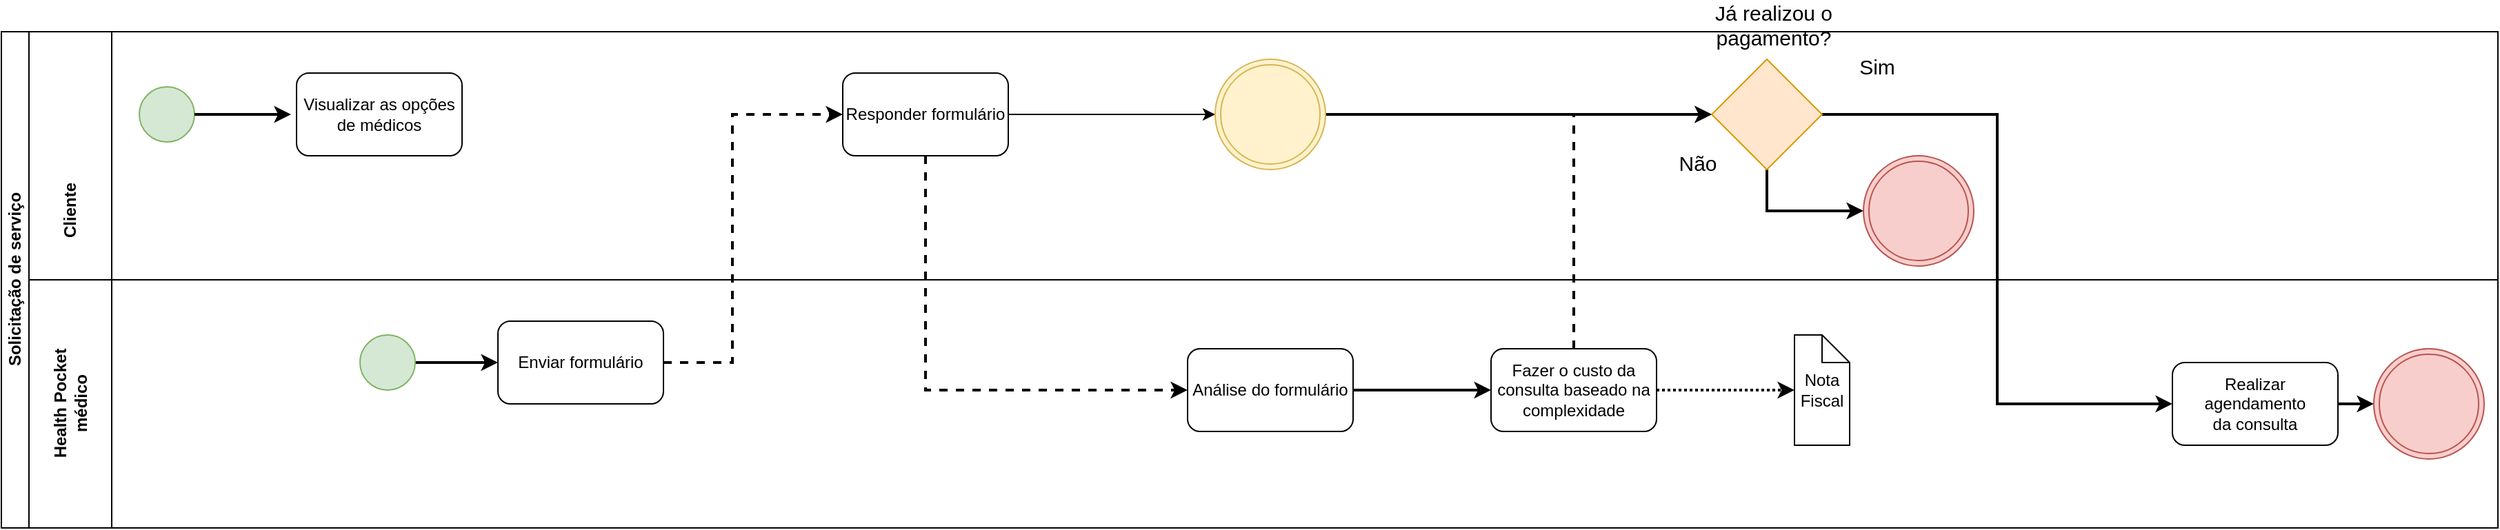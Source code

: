 <mxfile version="24.0.1" type="github">
  <diagram id="prtHgNgQTEPvFCAcTncT" name="Page-1">
    <mxGraphModel dx="2200" dy="1170" grid="1" gridSize="10" guides="1" tooltips="1" connect="1" arrows="1" fold="1" page="1" pageScale="1" pageWidth="827" pageHeight="1169" math="0" shadow="0">
      <root>
        <mxCell id="0" />
        <mxCell id="1" parent="0" />
        <mxCell id="dNxyNK7c78bLwvsdeMH5-19" value="Solicitação de serviço" style="swimlane;html=1;childLayout=stackLayout;resizeParent=1;resizeParentMax=0;horizontal=0;startSize=20;horizontalStack=0;" parent="1" vertex="1">
          <mxGeometry x="80" y="120" width="1810" height="360" as="geometry" />
        </mxCell>
        <mxCell id="dNxyNK7c78bLwvsdeMH5-35" style="edgeStyle=orthogonalEdgeStyle;rounded=0;orthogonalLoop=1;jettySize=auto;html=1;endArrow=classic;endFill=1;" parent="dNxyNK7c78bLwvsdeMH5-19" edge="1">
          <mxGeometry relative="1" as="geometry">
            <mxPoint x="300" y="200" as="sourcePoint" />
            <mxPoint x="300" y="200" as="targetPoint" />
          </mxGeometry>
        </mxCell>
        <mxCell id="dNxyNK7c78bLwvsdeMH5-20" value="&amp;nbsp; &amp;nbsp; &amp;nbsp; &amp;nbsp; &amp;nbsp; &amp;nbsp; &amp;nbsp; &amp;nbsp; &amp;nbsp; &amp;nbsp; &amp;nbsp; &amp;nbsp; &amp;nbsp; &amp;nbsp; &amp;nbsp; Cliente" style="swimlane;html=1;startSize=60;horizontal=0;" parent="dNxyNK7c78bLwvsdeMH5-19" vertex="1">
          <mxGeometry x="20" width="1790" height="360" as="geometry">
            <mxRectangle x="20" width="820" height="60" as="alternateBounds" />
          </mxGeometry>
        </mxCell>
        <mxCell id="dNxyNK7c78bLwvsdeMH5-23" value="" style="ellipse;whiteSpace=wrap;html=1;fillColor=#d5e8d4;strokeColor=#82b366;" parent="dNxyNK7c78bLwvsdeMH5-20" vertex="1">
          <mxGeometry x="80" y="40" width="40" height="40" as="geometry" />
        </mxCell>
        <mxCell id="-1qxihPrmVjvP6yf5FIc-2" value="" style="endArrow=classic;html=1;rounded=0;strokeWidth=2;" parent="dNxyNK7c78bLwvsdeMH5-20" edge="1">
          <mxGeometry width="50" height="50" relative="1" as="geometry">
            <mxPoint x="120" y="60" as="sourcePoint" />
            <mxPoint x="190" y="60" as="targetPoint" />
          </mxGeometry>
        </mxCell>
        <mxCell id="-1qxihPrmVjvP6yf5FIc-4" value="Visualizar as opções de médicos" style="rounded=1;whiteSpace=wrap;html=1;" parent="dNxyNK7c78bLwvsdeMH5-20" vertex="1">
          <mxGeometry x="194" y="30" width="120" height="60" as="geometry" />
        </mxCell>
        <mxCell id="dNxyNK7c78bLwvsdeMH5-22" value="Health Pocket&lt;br&gt;médico" style="swimlane;html=1;startSize=60;horizontal=0;" parent="dNxyNK7c78bLwvsdeMH5-20" vertex="1">
          <mxGeometry y="180" width="1790" height="180" as="geometry" />
        </mxCell>
        <mxCell id="-1qxihPrmVjvP6yf5FIc-9" style="edgeStyle=orthogonalEdgeStyle;rounded=0;orthogonalLoop=1;jettySize=auto;html=1;exitX=1;exitY=0.5;exitDx=0;exitDy=0;strokeWidth=2;" parent="dNxyNK7c78bLwvsdeMH5-22" source="-1qxihPrmVjvP6yf5FIc-7" edge="1">
          <mxGeometry relative="1" as="geometry">
            <mxPoint x="340" y="60" as="targetPoint" />
          </mxGeometry>
        </mxCell>
        <mxCell id="-1qxihPrmVjvP6yf5FIc-7" value="" style="ellipse;whiteSpace=wrap;html=1;fillColor=#d5e8d4;strokeColor=#82b366;" parent="dNxyNK7c78bLwvsdeMH5-22" vertex="1">
          <mxGeometry x="240" y="40" width="40" height="40" as="geometry" />
        </mxCell>
        <mxCell id="vIxtmWt3vzxnquXUV1y1-1" value="Enviar formulário" style="rounded=1;whiteSpace=wrap;html=1;" parent="dNxyNK7c78bLwvsdeMH5-22" vertex="1">
          <mxGeometry x="340" y="30" width="120" height="60" as="geometry" />
        </mxCell>
        <mxCell id="vIxtmWt3vzxnquXUV1y1-7" value="" style="endArrow=classic;html=1;rounded=0;dashed=1;strokeWidth=2;entryX=0;entryY=0.5;entryDx=0;entryDy=0;" parent="dNxyNK7c78bLwvsdeMH5-22" edge="1" target="vIxtmWt3vzxnquXUV1y1-8">
          <mxGeometry width="50" height="50" relative="1" as="geometry">
            <mxPoint x="460" y="60" as="sourcePoint" />
            <mxPoint x="590" y="-60" as="targetPoint" />
            <Array as="points">
              <mxPoint x="510" y="60" />
              <mxPoint x="510" y="-120" />
            </Array>
          </mxGeometry>
        </mxCell>
        <mxCell id="YtiVeB5exMfAWvr9w6Cw-2" style="edgeStyle=orthogonalEdgeStyle;rounded=0;orthogonalLoop=1;jettySize=auto;html=1;exitX=1;exitY=0.5;exitDx=0;exitDy=0;strokeWidth=2;" edge="1" parent="dNxyNK7c78bLwvsdeMH5-22" source="vIxtmWt3vzxnquXUV1y1-11">
          <mxGeometry relative="1" as="geometry">
            <mxPoint x="1060" y="80" as="targetPoint" />
          </mxGeometry>
        </mxCell>
        <mxCell id="vIxtmWt3vzxnquXUV1y1-11" value="Análise do formulário" style="rounded=1;whiteSpace=wrap;html=1;" parent="dNxyNK7c78bLwvsdeMH5-22" vertex="1">
          <mxGeometry x="840" y="50" width="120" height="60" as="geometry" />
        </mxCell>
        <mxCell id="YtiVeB5exMfAWvr9w6Cw-4" style="edgeStyle=orthogonalEdgeStyle;rounded=0;orthogonalLoop=1;jettySize=auto;html=1;exitX=1;exitY=0.5;exitDx=0;exitDy=0;dashed=1;dashPattern=1 1;strokeWidth=2;jumpSize=24;" edge="1" parent="dNxyNK7c78bLwvsdeMH5-22" source="YtiVeB5exMfAWvr9w6Cw-3">
          <mxGeometry relative="1" as="geometry">
            <mxPoint x="1280" y="80" as="targetPoint" />
          </mxGeometry>
        </mxCell>
        <mxCell id="YtiVeB5exMfAWvr9w6Cw-3" value="Fazer o custo da consulta baseado na complexidade" style="rounded=1;whiteSpace=wrap;html=1;" vertex="1" parent="dNxyNK7c78bLwvsdeMH5-22">
          <mxGeometry x="1060" y="50" width="120" height="60" as="geometry" />
        </mxCell>
        <mxCell id="YtiVeB5exMfAWvr9w6Cw-8" value="Nota Fiscal" style="shape=note;size=20;whiteSpace=wrap;html=1;" vertex="1" parent="dNxyNK7c78bLwvsdeMH5-22">
          <mxGeometry x="1280" y="40" width="40" height="80" as="geometry" />
        </mxCell>
        <mxCell id="YtiVeB5exMfAWvr9w6Cw-26" style="edgeStyle=orthogonalEdgeStyle;rounded=0;orthogonalLoop=1;jettySize=auto;html=1;exitX=1;exitY=0.5;exitDx=0;exitDy=0;strokeWidth=2;" edge="1" parent="dNxyNK7c78bLwvsdeMH5-22" source="YtiVeB5exMfAWvr9w6Cw-24">
          <mxGeometry relative="1" as="geometry">
            <mxPoint x="1700" y="90.037" as="targetPoint" />
          </mxGeometry>
        </mxCell>
        <mxCell id="YtiVeB5exMfAWvr9w6Cw-24" value="Realizar agendamento&lt;div&gt;da consulta&lt;/div&gt;" style="rounded=1;whiteSpace=wrap;html=1;" vertex="1" parent="dNxyNK7c78bLwvsdeMH5-22">
          <mxGeometry x="1554" y="60" width="120" height="60" as="geometry" />
        </mxCell>
        <mxCell id="YtiVeB5exMfAWvr9w6Cw-27" value="" style="ellipse;shape=doubleEllipse;whiteSpace=wrap;html=1;aspect=fixed;fillColor=#f8cecc;strokeColor=#b85450;" vertex="1" parent="dNxyNK7c78bLwvsdeMH5-22">
          <mxGeometry x="1700" y="50" width="80" height="80" as="geometry" />
        </mxCell>
        <mxCell id="YtiVeB5exMfAWvr9w6Cw-9" style="edgeStyle=orthogonalEdgeStyle;rounded=0;orthogonalLoop=1;jettySize=auto;html=1;exitX=0.5;exitY=1;exitDx=0;exitDy=0;entryX=0;entryY=0.5;entryDx=0;entryDy=0;dashed=1;strokeWidth=2;" edge="1" parent="dNxyNK7c78bLwvsdeMH5-20" source="vIxtmWt3vzxnquXUV1y1-8" target="vIxtmWt3vzxnquXUV1y1-11">
          <mxGeometry relative="1" as="geometry" />
        </mxCell>
        <mxCell id="YtiVeB5exMfAWvr9w6Cw-12" style="edgeStyle=orthogonalEdgeStyle;rounded=0;orthogonalLoop=1;jettySize=auto;html=1;exitX=1;exitY=0.5;exitDx=0;exitDy=0;entryX=0;entryY=0.5;entryDx=0;entryDy=0;" edge="1" parent="dNxyNK7c78bLwvsdeMH5-20" source="vIxtmWt3vzxnquXUV1y1-8" target="YtiVeB5exMfAWvr9w6Cw-11">
          <mxGeometry relative="1" as="geometry" />
        </mxCell>
        <mxCell id="vIxtmWt3vzxnquXUV1y1-8" value="Responder formulário" style="rounded=1;whiteSpace=wrap;html=1;" parent="dNxyNK7c78bLwvsdeMH5-20" vertex="1">
          <mxGeometry x="590" y="30" width="120" height="60" as="geometry" />
        </mxCell>
        <mxCell id="YtiVeB5exMfAWvr9w6Cw-16" style="edgeStyle=orthogonalEdgeStyle;rounded=0;orthogonalLoop=1;jettySize=auto;html=1;exitX=1;exitY=0.5;exitDx=0;exitDy=0;entryX=0;entryY=0.5;entryDx=0;entryDy=0;strokeWidth=2;" edge="1" parent="dNxyNK7c78bLwvsdeMH5-20" source="YtiVeB5exMfAWvr9w6Cw-11" target="YtiVeB5exMfAWvr9w6Cw-14">
          <mxGeometry relative="1" as="geometry" />
        </mxCell>
        <mxCell id="YtiVeB5exMfAWvr9w6Cw-11" value="" style="ellipse;shape=doubleEllipse;whiteSpace=wrap;html=1;aspect=fixed;fillColor=#fff2cc;strokeColor=#d6b656;" vertex="1" parent="dNxyNK7c78bLwvsdeMH5-20">
          <mxGeometry x="860" y="20" width="80" height="80" as="geometry" />
        </mxCell>
        <mxCell id="YtiVeB5exMfAWvr9w6Cw-20" style="edgeStyle=orthogonalEdgeStyle;rounded=0;orthogonalLoop=1;jettySize=auto;html=1;exitX=0.5;exitY=1;exitDx=0;exitDy=0;entryX=0;entryY=0.5;entryDx=0;entryDy=0;strokeWidth=2;" edge="1" parent="dNxyNK7c78bLwvsdeMH5-20" source="YtiVeB5exMfAWvr9w6Cw-14" target="YtiVeB5exMfAWvr9w6Cw-19">
          <mxGeometry relative="1" as="geometry" />
        </mxCell>
        <mxCell id="YtiVeB5exMfAWvr9w6Cw-25" style="edgeStyle=orthogonalEdgeStyle;rounded=0;orthogonalLoop=1;jettySize=auto;html=1;exitX=1;exitY=0.5;exitDx=0;exitDy=0;entryX=0;entryY=0.5;entryDx=0;entryDy=0;strokeWidth=2;" edge="1" parent="dNxyNK7c78bLwvsdeMH5-20" source="YtiVeB5exMfAWvr9w6Cw-14" target="YtiVeB5exMfAWvr9w6Cw-24">
          <mxGeometry relative="1" as="geometry" />
        </mxCell>
        <mxCell id="YtiVeB5exMfAWvr9w6Cw-14" value="" style="rhombus;whiteSpace=wrap;html=1;fillColor=#ffe6cc;strokeColor=#d79b00;" vertex="1" parent="dNxyNK7c78bLwvsdeMH5-20">
          <mxGeometry x="1220" y="20" width="80" height="80" as="geometry" />
        </mxCell>
        <mxCell id="YtiVeB5exMfAWvr9w6Cw-15" style="edgeStyle=orthogonalEdgeStyle;rounded=0;orthogonalLoop=1;jettySize=auto;html=1;exitX=0.5;exitY=0;exitDx=0;exitDy=0;entryX=0;entryY=0.5;entryDx=0;entryDy=0;dashed=1;strokeWidth=2;" edge="1" parent="dNxyNK7c78bLwvsdeMH5-20" source="YtiVeB5exMfAWvr9w6Cw-3" target="YtiVeB5exMfAWvr9w6Cw-14">
          <mxGeometry relative="1" as="geometry" />
        </mxCell>
        <mxCell id="YtiVeB5exMfAWvr9w6Cw-19" value="" style="ellipse;shape=doubleEllipse;whiteSpace=wrap;html=1;aspect=fixed;fillColor=#f8cecc;strokeColor=#b85450;" vertex="1" parent="dNxyNK7c78bLwvsdeMH5-20">
          <mxGeometry x="1330" y="90" width="80" height="80" as="geometry" />
        </mxCell>
        <mxCell id="YtiVeB5exMfAWvr9w6Cw-22" value="&lt;font style=&quot;font-size: 15px;&quot;&gt;Não&lt;/font&gt;" style="text;html=1;align=center;verticalAlign=middle;whiteSpace=wrap;rounded=0;" vertex="1" parent="dNxyNK7c78bLwvsdeMH5-20">
          <mxGeometry x="1180" y="80" width="60" height="30" as="geometry" />
        </mxCell>
        <mxCell id="YtiVeB5exMfAWvr9w6Cw-23" value="&lt;font style=&quot;font-size: 15px;&quot;&gt;Sim&lt;/font&gt;" style="text;html=1;align=center;verticalAlign=middle;whiteSpace=wrap;rounded=0;" vertex="1" parent="dNxyNK7c78bLwvsdeMH5-20">
          <mxGeometry x="1310" y="10" width="60" height="30" as="geometry" />
        </mxCell>
        <mxCell id="YtiVeB5exMfAWvr9w6Cw-21" value="&lt;font style=&quot;font-size: 15px;&quot;&gt;Já realizou o pagamento?&lt;/font&gt;" style="text;html=1;align=center;verticalAlign=middle;whiteSpace=wrap;rounded=0;" vertex="1" parent="1">
          <mxGeometry x="1290" y="100" width="150" height="30" as="geometry" />
        </mxCell>
      </root>
    </mxGraphModel>
  </diagram>
</mxfile>
